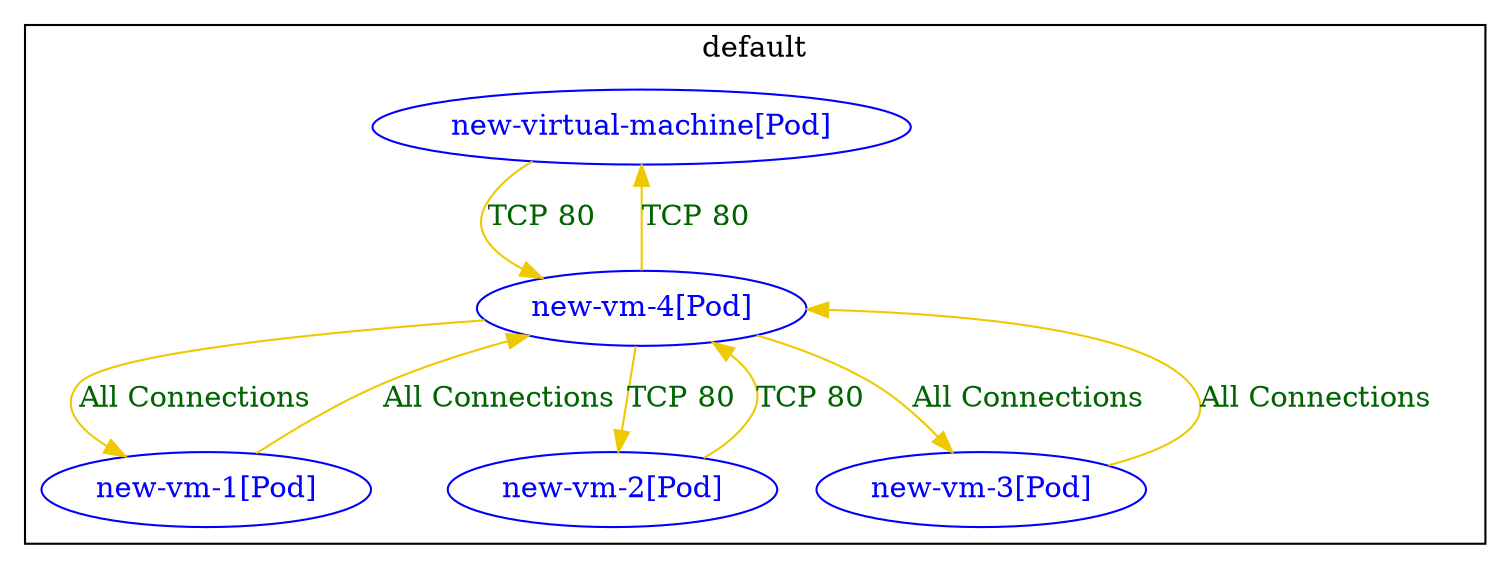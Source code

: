 digraph {
	subgraph "cluster_default" {
		color="black"
		fontcolor="black"
		"default/new-virtual-machine[Pod]" [label="new-virtual-machine[Pod]" color="blue" fontcolor="blue"]
		"default/new-vm-1[Pod]" [label="new-vm-1[Pod]" color="blue" fontcolor="blue"]
		"default/new-vm-2[Pod]" [label="new-vm-2[Pod]" color="blue" fontcolor="blue"]
		"default/new-vm-3[Pod]" [label="new-vm-3[Pod]" color="blue" fontcolor="blue"]
		"default/new-vm-4[Pod]" [label="new-vm-4[Pod]" color="blue" fontcolor="blue"]
		label="default"
	}
	"default/new-virtual-machine[Pod]" -> "default/new-vm-4[Pod]" [label="TCP 80" color="gold2" fontcolor="darkgreen" weight=0.5]
	"default/new-vm-1[Pod]" -> "default/new-vm-4[Pod]" [label="All Connections" color="gold2" fontcolor="darkgreen" weight=0.5]
	"default/new-vm-2[Pod]" -> "default/new-vm-4[Pod]" [label="TCP 80" color="gold2" fontcolor="darkgreen" weight=0.5]
	"default/new-vm-3[Pod]" -> "default/new-vm-4[Pod]" [label="All Connections" color="gold2" fontcolor="darkgreen" weight=0.5]
	"default/new-vm-4[Pod]" -> "default/new-virtual-machine[Pod]" [label="TCP 80" color="gold2" fontcolor="darkgreen" weight=1]
	"default/new-vm-4[Pod]" -> "default/new-vm-1[Pod]" [label="All Connections" color="gold2" fontcolor="darkgreen" weight=1]
	"default/new-vm-4[Pod]" -> "default/new-vm-2[Pod]" [label="TCP 80" color="gold2" fontcolor="darkgreen" weight=1]
	"default/new-vm-4[Pod]" -> "default/new-vm-3[Pod]" [label="All Connections" color="gold2" fontcolor="darkgreen" weight=1]
}